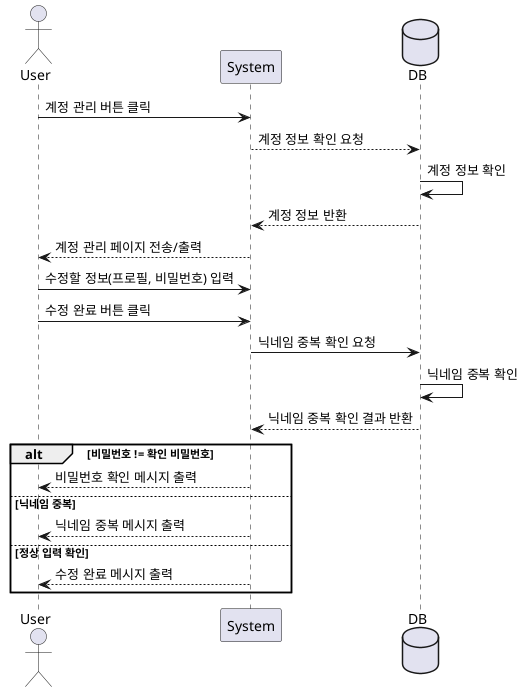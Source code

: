 @startuml
actor User
participant System
database DB

User -> System: 계정 관리 버튼 클릭
System --> DB: 계정 정보 확인 요청
DB -> DB: 계정 정보 확인
DB --> System: 계정 정보 반환
System --> User: 계정 관리 페이지 전송/출력

User -> System: 수정할 정보(프로필, 비밀번호) 입력
User -> System: 수정 완료 버튼 클릭

System -> DB: 닉네임 중복 확인 요청
DB -> DB: 닉네임 중복 확인
DB --> System: 닉네임 중복 확인 결과 반환

alt 비밀번호 != 확인 비밀번호
    System --> User: 비밀번호 확인 메시지 출력
else 닉네임 중복
   System --> User: 닉네임 중복 메시지 출력
else 정상 입력 확인
    System --> User: 수정 완료 메시지 출력
end
@enduml